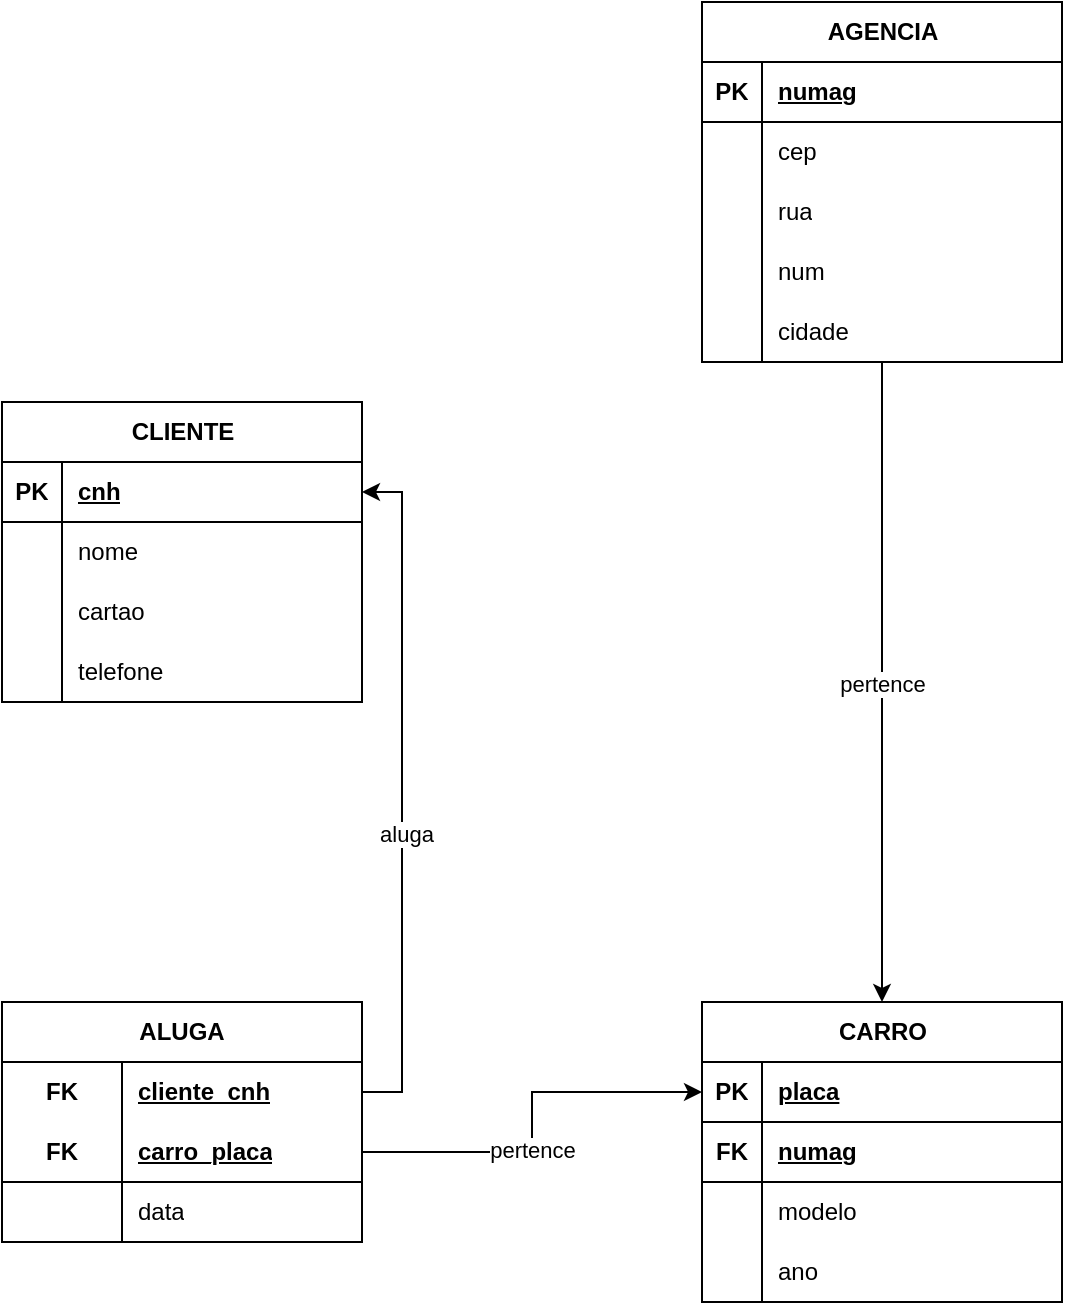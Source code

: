 <mxfile version="22.1.0" type="device">
  <diagram name="Página-1" id="NWvGjVglAOXsfXF4Y1J1">
    <mxGraphModel dx="574" dy="768" grid="1" gridSize="10" guides="1" tooltips="1" connect="1" arrows="1" fold="1" page="1" pageScale="1" pageWidth="827" pageHeight="1169" math="0" shadow="0">
      <root>
        <mxCell id="0" />
        <mxCell id="1" parent="0" />
        <mxCell id="moILvD8KKoCbF2OwtqOv-6" value="CLIENTE" style="shape=table;startSize=30;container=1;collapsible=1;childLayout=tableLayout;fixedRows=1;rowLines=0;fontStyle=1;align=center;resizeLast=1;html=1;" vertex="1" parent="1">
          <mxGeometry x="20" y="290" width="180" height="150" as="geometry" />
        </mxCell>
        <mxCell id="moILvD8KKoCbF2OwtqOv-7" value="" style="shape=tableRow;horizontal=0;startSize=0;swimlaneHead=0;swimlaneBody=0;fillColor=none;collapsible=0;dropTarget=0;points=[[0,0.5],[1,0.5]];portConstraint=eastwest;top=0;left=0;right=0;bottom=1;" vertex="1" parent="moILvD8KKoCbF2OwtqOv-6">
          <mxGeometry y="30" width="180" height="30" as="geometry" />
        </mxCell>
        <mxCell id="moILvD8KKoCbF2OwtqOv-8" value="PK" style="shape=partialRectangle;connectable=0;fillColor=none;top=0;left=0;bottom=0;right=0;fontStyle=1;overflow=hidden;whiteSpace=wrap;html=1;" vertex="1" parent="moILvD8KKoCbF2OwtqOv-7">
          <mxGeometry width="30" height="30" as="geometry">
            <mxRectangle width="30" height="30" as="alternateBounds" />
          </mxGeometry>
        </mxCell>
        <mxCell id="moILvD8KKoCbF2OwtqOv-9" value="cnh" style="shape=partialRectangle;connectable=0;fillColor=none;top=0;left=0;bottom=0;right=0;align=left;spacingLeft=6;fontStyle=5;overflow=hidden;whiteSpace=wrap;html=1;" vertex="1" parent="moILvD8KKoCbF2OwtqOv-7">
          <mxGeometry x="30" width="150" height="30" as="geometry">
            <mxRectangle width="150" height="30" as="alternateBounds" />
          </mxGeometry>
        </mxCell>
        <mxCell id="moILvD8KKoCbF2OwtqOv-10" value="" style="shape=tableRow;horizontal=0;startSize=0;swimlaneHead=0;swimlaneBody=0;fillColor=none;collapsible=0;dropTarget=0;points=[[0,0.5],[1,0.5]];portConstraint=eastwest;top=0;left=0;right=0;bottom=0;" vertex="1" parent="moILvD8KKoCbF2OwtqOv-6">
          <mxGeometry y="60" width="180" height="30" as="geometry" />
        </mxCell>
        <mxCell id="moILvD8KKoCbF2OwtqOv-11" value="" style="shape=partialRectangle;connectable=0;fillColor=none;top=0;left=0;bottom=0;right=0;editable=1;overflow=hidden;whiteSpace=wrap;html=1;" vertex="1" parent="moILvD8KKoCbF2OwtqOv-10">
          <mxGeometry width="30" height="30" as="geometry">
            <mxRectangle width="30" height="30" as="alternateBounds" />
          </mxGeometry>
        </mxCell>
        <mxCell id="moILvD8KKoCbF2OwtqOv-12" value="nome" style="shape=partialRectangle;connectable=0;fillColor=none;top=0;left=0;bottom=0;right=0;align=left;spacingLeft=6;overflow=hidden;whiteSpace=wrap;html=1;" vertex="1" parent="moILvD8KKoCbF2OwtqOv-10">
          <mxGeometry x="30" width="150" height="30" as="geometry">
            <mxRectangle width="150" height="30" as="alternateBounds" />
          </mxGeometry>
        </mxCell>
        <mxCell id="moILvD8KKoCbF2OwtqOv-13" value="" style="shape=tableRow;horizontal=0;startSize=0;swimlaneHead=0;swimlaneBody=0;fillColor=none;collapsible=0;dropTarget=0;points=[[0,0.5],[1,0.5]];portConstraint=eastwest;top=0;left=0;right=0;bottom=0;" vertex="1" parent="moILvD8KKoCbF2OwtqOv-6">
          <mxGeometry y="90" width="180" height="30" as="geometry" />
        </mxCell>
        <mxCell id="moILvD8KKoCbF2OwtqOv-14" value="" style="shape=partialRectangle;connectable=0;fillColor=none;top=0;left=0;bottom=0;right=0;editable=1;overflow=hidden;whiteSpace=wrap;html=1;" vertex="1" parent="moILvD8KKoCbF2OwtqOv-13">
          <mxGeometry width="30" height="30" as="geometry">
            <mxRectangle width="30" height="30" as="alternateBounds" />
          </mxGeometry>
        </mxCell>
        <mxCell id="moILvD8KKoCbF2OwtqOv-15" value="cartao" style="shape=partialRectangle;connectable=0;fillColor=none;top=0;left=0;bottom=0;right=0;align=left;spacingLeft=6;overflow=hidden;whiteSpace=wrap;html=1;" vertex="1" parent="moILvD8KKoCbF2OwtqOv-13">
          <mxGeometry x="30" width="150" height="30" as="geometry">
            <mxRectangle width="150" height="30" as="alternateBounds" />
          </mxGeometry>
        </mxCell>
        <mxCell id="moILvD8KKoCbF2OwtqOv-16" value="" style="shape=tableRow;horizontal=0;startSize=0;swimlaneHead=0;swimlaneBody=0;fillColor=none;collapsible=0;dropTarget=0;points=[[0,0.5],[1,0.5]];portConstraint=eastwest;top=0;left=0;right=0;bottom=0;" vertex="1" parent="moILvD8KKoCbF2OwtqOv-6">
          <mxGeometry y="120" width="180" height="30" as="geometry" />
        </mxCell>
        <mxCell id="moILvD8KKoCbF2OwtqOv-17" value="" style="shape=partialRectangle;connectable=0;fillColor=none;top=0;left=0;bottom=0;right=0;editable=1;overflow=hidden;whiteSpace=wrap;html=1;" vertex="1" parent="moILvD8KKoCbF2OwtqOv-16">
          <mxGeometry width="30" height="30" as="geometry">
            <mxRectangle width="30" height="30" as="alternateBounds" />
          </mxGeometry>
        </mxCell>
        <mxCell id="moILvD8KKoCbF2OwtqOv-18" value="telefone" style="shape=partialRectangle;connectable=0;fillColor=none;top=0;left=0;bottom=0;right=0;align=left;spacingLeft=6;overflow=hidden;whiteSpace=wrap;html=1;" vertex="1" parent="moILvD8KKoCbF2OwtqOv-16">
          <mxGeometry x="30" width="150" height="30" as="geometry">
            <mxRectangle width="150" height="30" as="alternateBounds" />
          </mxGeometry>
        </mxCell>
        <mxCell id="moILvD8KKoCbF2OwtqOv-19" value="CARRO" style="shape=table;startSize=30;container=1;collapsible=1;childLayout=tableLayout;fixedRows=1;rowLines=0;fontStyle=1;align=center;resizeLast=1;html=1;" vertex="1" parent="1">
          <mxGeometry x="370" y="590" width="180" height="150" as="geometry" />
        </mxCell>
        <mxCell id="moILvD8KKoCbF2OwtqOv-20" value="" style="shape=tableRow;horizontal=0;startSize=0;swimlaneHead=0;swimlaneBody=0;fillColor=none;collapsible=0;dropTarget=0;points=[[0,0.5],[1,0.5]];portConstraint=eastwest;top=0;left=0;right=0;bottom=1;" vertex="1" parent="moILvD8KKoCbF2OwtqOv-19">
          <mxGeometry y="30" width="180" height="30" as="geometry" />
        </mxCell>
        <mxCell id="moILvD8KKoCbF2OwtqOv-21" value="PK" style="shape=partialRectangle;connectable=0;fillColor=none;top=0;left=0;bottom=0;right=0;fontStyle=1;overflow=hidden;whiteSpace=wrap;html=1;" vertex="1" parent="moILvD8KKoCbF2OwtqOv-20">
          <mxGeometry width="30" height="30" as="geometry">
            <mxRectangle width="30" height="30" as="alternateBounds" />
          </mxGeometry>
        </mxCell>
        <mxCell id="moILvD8KKoCbF2OwtqOv-22" value="placa" style="shape=partialRectangle;connectable=0;fillColor=none;top=0;left=0;bottom=0;right=0;align=left;spacingLeft=6;fontStyle=5;overflow=hidden;whiteSpace=wrap;html=1;" vertex="1" parent="moILvD8KKoCbF2OwtqOv-20">
          <mxGeometry x="30" width="150" height="30" as="geometry">
            <mxRectangle width="150" height="30" as="alternateBounds" />
          </mxGeometry>
        </mxCell>
        <mxCell id="moILvD8KKoCbF2OwtqOv-147" style="shape=tableRow;horizontal=0;startSize=0;swimlaneHead=0;swimlaneBody=0;fillColor=none;collapsible=0;dropTarget=0;points=[[0,0.5],[1,0.5]];portConstraint=eastwest;top=0;left=0;right=0;bottom=1;" vertex="1" parent="moILvD8KKoCbF2OwtqOv-19">
          <mxGeometry y="60" width="180" height="30" as="geometry" />
        </mxCell>
        <mxCell id="moILvD8KKoCbF2OwtqOv-148" value="FK" style="shape=partialRectangle;connectable=0;fillColor=none;top=0;left=0;bottom=0;right=0;fontStyle=1;overflow=hidden;whiteSpace=wrap;html=1;" vertex="1" parent="moILvD8KKoCbF2OwtqOv-147">
          <mxGeometry width="30" height="30" as="geometry">
            <mxRectangle width="30" height="30" as="alternateBounds" />
          </mxGeometry>
        </mxCell>
        <mxCell id="moILvD8KKoCbF2OwtqOv-149" value="numag" style="shape=partialRectangle;connectable=0;fillColor=none;top=0;left=0;bottom=0;right=0;align=left;spacingLeft=6;fontStyle=5;overflow=hidden;whiteSpace=wrap;html=1;" vertex="1" parent="moILvD8KKoCbF2OwtqOv-147">
          <mxGeometry x="30" width="150" height="30" as="geometry">
            <mxRectangle width="150" height="30" as="alternateBounds" />
          </mxGeometry>
        </mxCell>
        <mxCell id="moILvD8KKoCbF2OwtqOv-23" value="" style="shape=tableRow;horizontal=0;startSize=0;swimlaneHead=0;swimlaneBody=0;fillColor=none;collapsible=0;dropTarget=0;points=[[0,0.5],[1,0.5]];portConstraint=eastwest;top=0;left=0;right=0;bottom=0;" vertex="1" parent="moILvD8KKoCbF2OwtqOv-19">
          <mxGeometry y="90" width="180" height="30" as="geometry" />
        </mxCell>
        <mxCell id="moILvD8KKoCbF2OwtqOv-24" value="" style="shape=partialRectangle;connectable=0;fillColor=none;top=0;left=0;bottom=0;right=0;editable=1;overflow=hidden;whiteSpace=wrap;html=1;" vertex="1" parent="moILvD8KKoCbF2OwtqOv-23">
          <mxGeometry width="30" height="30" as="geometry">
            <mxRectangle width="30" height="30" as="alternateBounds" />
          </mxGeometry>
        </mxCell>
        <mxCell id="moILvD8KKoCbF2OwtqOv-25" value="modelo" style="shape=partialRectangle;connectable=0;fillColor=none;top=0;left=0;bottom=0;right=0;align=left;spacingLeft=6;overflow=hidden;whiteSpace=wrap;html=1;" vertex="1" parent="moILvD8KKoCbF2OwtqOv-23">
          <mxGeometry x="30" width="150" height="30" as="geometry">
            <mxRectangle width="150" height="30" as="alternateBounds" />
          </mxGeometry>
        </mxCell>
        <mxCell id="moILvD8KKoCbF2OwtqOv-26" value="" style="shape=tableRow;horizontal=0;startSize=0;swimlaneHead=0;swimlaneBody=0;fillColor=none;collapsible=0;dropTarget=0;points=[[0,0.5],[1,0.5]];portConstraint=eastwest;top=0;left=0;right=0;bottom=0;" vertex="1" parent="moILvD8KKoCbF2OwtqOv-19">
          <mxGeometry y="120" width="180" height="30" as="geometry" />
        </mxCell>
        <mxCell id="moILvD8KKoCbF2OwtqOv-27" value="" style="shape=partialRectangle;connectable=0;fillColor=none;top=0;left=0;bottom=0;right=0;editable=1;overflow=hidden;whiteSpace=wrap;html=1;" vertex="1" parent="moILvD8KKoCbF2OwtqOv-26">
          <mxGeometry width="30" height="30" as="geometry">
            <mxRectangle width="30" height="30" as="alternateBounds" />
          </mxGeometry>
        </mxCell>
        <mxCell id="moILvD8KKoCbF2OwtqOv-28" value="ano" style="shape=partialRectangle;connectable=0;fillColor=none;top=0;left=0;bottom=0;right=0;align=left;spacingLeft=6;overflow=hidden;whiteSpace=wrap;html=1;" vertex="1" parent="moILvD8KKoCbF2OwtqOv-26">
          <mxGeometry x="30" width="150" height="30" as="geometry">
            <mxRectangle width="150" height="30" as="alternateBounds" />
          </mxGeometry>
        </mxCell>
        <mxCell id="moILvD8KKoCbF2OwtqOv-140" style="edgeStyle=orthogonalEdgeStyle;rounded=0;orthogonalLoop=1;jettySize=auto;html=1;exitX=0.5;exitY=1;exitDx=0;exitDy=0;entryX=0.5;entryY=0;entryDx=0;entryDy=0;" edge="1" parent="1" source="moILvD8KKoCbF2OwtqOv-41" target="moILvD8KKoCbF2OwtqOv-19">
          <mxGeometry relative="1" as="geometry" />
        </mxCell>
        <mxCell id="moILvD8KKoCbF2OwtqOv-141" value="pertence" style="edgeLabel;html=1;align=center;verticalAlign=middle;resizable=0;points=[];" vertex="1" connectable="0" parent="moILvD8KKoCbF2OwtqOv-140">
          <mxGeometry x="0.006" relative="1" as="geometry">
            <mxPoint as="offset" />
          </mxGeometry>
        </mxCell>
        <mxCell id="moILvD8KKoCbF2OwtqOv-41" value="AGENCIA" style="shape=table;startSize=30;container=1;collapsible=1;childLayout=tableLayout;fixedRows=1;rowLines=0;fontStyle=1;align=center;resizeLast=1;html=1;" vertex="1" parent="1">
          <mxGeometry x="370" y="90" width="180" height="180" as="geometry" />
        </mxCell>
        <mxCell id="moILvD8KKoCbF2OwtqOv-42" value="" style="shape=tableRow;horizontal=0;startSize=0;swimlaneHead=0;swimlaneBody=0;fillColor=none;collapsible=0;dropTarget=0;points=[[0,0.5],[1,0.5]];portConstraint=eastwest;top=0;left=0;right=0;bottom=1;" vertex="1" parent="moILvD8KKoCbF2OwtqOv-41">
          <mxGeometry y="30" width="180" height="30" as="geometry" />
        </mxCell>
        <mxCell id="moILvD8KKoCbF2OwtqOv-43" value="PK" style="shape=partialRectangle;connectable=0;fillColor=none;top=0;left=0;bottom=0;right=0;fontStyle=1;overflow=hidden;whiteSpace=wrap;html=1;" vertex="1" parent="moILvD8KKoCbF2OwtqOv-42">
          <mxGeometry width="30" height="30" as="geometry">
            <mxRectangle width="30" height="30" as="alternateBounds" />
          </mxGeometry>
        </mxCell>
        <mxCell id="moILvD8KKoCbF2OwtqOv-44" value="numag" style="shape=partialRectangle;connectable=0;fillColor=none;top=0;left=0;bottom=0;right=0;align=left;spacingLeft=6;fontStyle=5;overflow=hidden;whiteSpace=wrap;html=1;" vertex="1" parent="moILvD8KKoCbF2OwtqOv-42">
          <mxGeometry x="30" width="150" height="30" as="geometry">
            <mxRectangle width="150" height="30" as="alternateBounds" />
          </mxGeometry>
        </mxCell>
        <mxCell id="moILvD8KKoCbF2OwtqOv-45" value="" style="shape=tableRow;horizontal=0;startSize=0;swimlaneHead=0;swimlaneBody=0;fillColor=none;collapsible=0;dropTarget=0;points=[[0,0.5],[1,0.5]];portConstraint=eastwest;top=0;left=0;right=0;bottom=0;" vertex="1" parent="moILvD8KKoCbF2OwtqOv-41">
          <mxGeometry y="60" width="180" height="30" as="geometry" />
        </mxCell>
        <mxCell id="moILvD8KKoCbF2OwtqOv-46" value="" style="shape=partialRectangle;connectable=0;fillColor=none;top=0;left=0;bottom=0;right=0;editable=1;overflow=hidden;whiteSpace=wrap;html=1;" vertex="1" parent="moILvD8KKoCbF2OwtqOv-45">
          <mxGeometry width="30" height="30" as="geometry">
            <mxRectangle width="30" height="30" as="alternateBounds" />
          </mxGeometry>
        </mxCell>
        <mxCell id="moILvD8KKoCbF2OwtqOv-47" value="cep" style="shape=partialRectangle;connectable=0;fillColor=none;top=0;left=0;bottom=0;right=0;align=left;spacingLeft=6;overflow=hidden;whiteSpace=wrap;html=1;" vertex="1" parent="moILvD8KKoCbF2OwtqOv-45">
          <mxGeometry x="30" width="150" height="30" as="geometry">
            <mxRectangle width="150" height="30" as="alternateBounds" />
          </mxGeometry>
        </mxCell>
        <mxCell id="moILvD8KKoCbF2OwtqOv-48" value="" style="shape=tableRow;horizontal=0;startSize=0;swimlaneHead=0;swimlaneBody=0;fillColor=none;collapsible=0;dropTarget=0;points=[[0,0.5],[1,0.5]];portConstraint=eastwest;top=0;left=0;right=0;bottom=0;" vertex="1" parent="moILvD8KKoCbF2OwtqOv-41">
          <mxGeometry y="90" width="180" height="30" as="geometry" />
        </mxCell>
        <mxCell id="moILvD8KKoCbF2OwtqOv-49" value="" style="shape=partialRectangle;connectable=0;fillColor=none;top=0;left=0;bottom=0;right=0;editable=1;overflow=hidden;whiteSpace=wrap;html=1;" vertex="1" parent="moILvD8KKoCbF2OwtqOv-48">
          <mxGeometry width="30" height="30" as="geometry">
            <mxRectangle width="30" height="30" as="alternateBounds" />
          </mxGeometry>
        </mxCell>
        <mxCell id="moILvD8KKoCbF2OwtqOv-50" value="rua" style="shape=partialRectangle;connectable=0;fillColor=none;top=0;left=0;bottom=0;right=0;align=left;spacingLeft=6;overflow=hidden;whiteSpace=wrap;html=1;" vertex="1" parent="moILvD8KKoCbF2OwtqOv-48">
          <mxGeometry x="30" width="150" height="30" as="geometry">
            <mxRectangle width="150" height="30" as="alternateBounds" />
          </mxGeometry>
        </mxCell>
        <mxCell id="moILvD8KKoCbF2OwtqOv-51" value="" style="shape=tableRow;horizontal=0;startSize=0;swimlaneHead=0;swimlaneBody=0;fillColor=none;collapsible=0;dropTarget=0;points=[[0,0.5],[1,0.5]];portConstraint=eastwest;top=0;left=0;right=0;bottom=0;" vertex="1" parent="moILvD8KKoCbF2OwtqOv-41">
          <mxGeometry y="120" width="180" height="30" as="geometry" />
        </mxCell>
        <mxCell id="moILvD8KKoCbF2OwtqOv-52" value="" style="shape=partialRectangle;connectable=0;fillColor=none;top=0;left=0;bottom=0;right=0;editable=1;overflow=hidden;whiteSpace=wrap;html=1;" vertex="1" parent="moILvD8KKoCbF2OwtqOv-51">
          <mxGeometry width="30" height="30" as="geometry">
            <mxRectangle width="30" height="30" as="alternateBounds" />
          </mxGeometry>
        </mxCell>
        <mxCell id="moILvD8KKoCbF2OwtqOv-53" value="num" style="shape=partialRectangle;connectable=0;fillColor=none;top=0;left=0;bottom=0;right=0;align=left;spacingLeft=6;overflow=hidden;whiteSpace=wrap;html=1;" vertex="1" parent="moILvD8KKoCbF2OwtqOv-51">
          <mxGeometry x="30" width="150" height="30" as="geometry">
            <mxRectangle width="150" height="30" as="alternateBounds" />
          </mxGeometry>
        </mxCell>
        <mxCell id="moILvD8KKoCbF2OwtqOv-93" style="shape=tableRow;horizontal=0;startSize=0;swimlaneHead=0;swimlaneBody=0;fillColor=none;collapsible=0;dropTarget=0;points=[[0,0.5],[1,0.5]];portConstraint=eastwest;top=0;left=0;right=0;bottom=0;" vertex="1" parent="moILvD8KKoCbF2OwtqOv-41">
          <mxGeometry y="150" width="180" height="30" as="geometry" />
        </mxCell>
        <mxCell id="moILvD8KKoCbF2OwtqOv-94" style="shape=partialRectangle;connectable=0;fillColor=none;top=0;left=0;bottom=0;right=0;editable=1;overflow=hidden;whiteSpace=wrap;html=1;" vertex="1" parent="moILvD8KKoCbF2OwtqOv-93">
          <mxGeometry width="30" height="30" as="geometry">
            <mxRectangle width="30" height="30" as="alternateBounds" />
          </mxGeometry>
        </mxCell>
        <mxCell id="moILvD8KKoCbF2OwtqOv-95" value="cidade" style="shape=partialRectangle;connectable=0;fillColor=none;top=0;left=0;bottom=0;right=0;align=left;spacingLeft=6;overflow=hidden;whiteSpace=wrap;html=1;" vertex="1" parent="moILvD8KKoCbF2OwtqOv-93">
          <mxGeometry x="30" width="150" height="30" as="geometry">
            <mxRectangle width="150" height="30" as="alternateBounds" />
          </mxGeometry>
        </mxCell>
        <mxCell id="moILvD8KKoCbF2OwtqOv-67" value="ALUGA" style="shape=table;startSize=30;container=1;collapsible=1;childLayout=tableLayout;fixedRows=1;rowLines=0;fontStyle=1;align=center;resizeLast=1;html=1;whiteSpace=wrap;" vertex="1" parent="1">
          <mxGeometry x="20" y="590" width="180" height="120" as="geometry" />
        </mxCell>
        <mxCell id="moILvD8KKoCbF2OwtqOv-68" value="" style="shape=tableRow;horizontal=0;startSize=0;swimlaneHead=0;swimlaneBody=0;fillColor=none;collapsible=0;dropTarget=0;points=[[0,0.5],[1,0.5]];portConstraint=eastwest;top=0;left=0;right=0;bottom=0;html=1;" vertex="1" parent="moILvD8KKoCbF2OwtqOv-67">
          <mxGeometry y="30" width="180" height="30" as="geometry" />
        </mxCell>
        <mxCell id="moILvD8KKoCbF2OwtqOv-69" value="FK" style="shape=partialRectangle;connectable=0;fillColor=none;top=0;left=0;bottom=0;right=0;fontStyle=1;overflow=hidden;html=1;whiteSpace=wrap;" vertex="1" parent="moILvD8KKoCbF2OwtqOv-68">
          <mxGeometry width="60" height="30" as="geometry">
            <mxRectangle width="60" height="30" as="alternateBounds" />
          </mxGeometry>
        </mxCell>
        <mxCell id="moILvD8KKoCbF2OwtqOv-70" value="cliente_cnh" style="shape=partialRectangle;connectable=0;fillColor=none;top=0;left=0;bottom=0;right=0;align=left;spacingLeft=6;fontStyle=5;overflow=hidden;html=1;whiteSpace=wrap;" vertex="1" parent="moILvD8KKoCbF2OwtqOv-68">
          <mxGeometry x="60" width="120" height="30" as="geometry">
            <mxRectangle width="120" height="30" as="alternateBounds" />
          </mxGeometry>
        </mxCell>
        <mxCell id="moILvD8KKoCbF2OwtqOv-71" value="" style="shape=tableRow;horizontal=0;startSize=0;swimlaneHead=0;swimlaneBody=0;fillColor=none;collapsible=0;dropTarget=0;points=[[0,0.5],[1,0.5]];portConstraint=eastwest;top=0;left=0;right=0;bottom=1;html=1;" vertex="1" parent="moILvD8KKoCbF2OwtqOv-67">
          <mxGeometry y="60" width="180" height="30" as="geometry" />
        </mxCell>
        <mxCell id="moILvD8KKoCbF2OwtqOv-72" value="FK" style="shape=partialRectangle;connectable=0;fillColor=none;top=0;left=0;bottom=0;right=0;fontStyle=1;overflow=hidden;html=1;whiteSpace=wrap;" vertex="1" parent="moILvD8KKoCbF2OwtqOv-71">
          <mxGeometry width="60" height="30" as="geometry">
            <mxRectangle width="60" height="30" as="alternateBounds" />
          </mxGeometry>
        </mxCell>
        <mxCell id="moILvD8KKoCbF2OwtqOv-73" value="carro_placa" style="shape=partialRectangle;connectable=0;fillColor=none;top=0;left=0;bottom=0;right=0;align=left;spacingLeft=6;fontStyle=5;overflow=hidden;html=1;whiteSpace=wrap;" vertex="1" parent="moILvD8KKoCbF2OwtqOv-71">
          <mxGeometry x="60" width="120" height="30" as="geometry">
            <mxRectangle width="120" height="30" as="alternateBounds" />
          </mxGeometry>
        </mxCell>
        <mxCell id="moILvD8KKoCbF2OwtqOv-77" value="" style="shape=tableRow;horizontal=0;startSize=0;swimlaneHead=0;swimlaneBody=0;fillColor=none;collapsible=0;dropTarget=0;points=[[0,0.5],[1,0.5]];portConstraint=eastwest;top=0;left=0;right=0;bottom=0;html=1;" vertex="1" parent="moILvD8KKoCbF2OwtqOv-67">
          <mxGeometry y="90" width="180" height="30" as="geometry" />
        </mxCell>
        <mxCell id="moILvD8KKoCbF2OwtqOv-78" value="" style="shape=partialRectangle;connectable=0;fillColor=none;top=0;left=0;bottom=0;right=0;editable=1;overflow=hidden;html=1;whiteSpace=wrap;" vertex="1" parent="moILvD8KKoCbF2OwtqOv-77">
          <mxGeometry width="60" height="30" as="geometry">
            <mxRectangle width="60" height="30" as="alternateBounds" />
          </mxGeometry>
        </mxCell>
        <mxCell id="moILvD8KKoCbF2OwtqOv-79" value="data" style="shape=partialRectangle;connectable=0;fillColor=none;top=0;left=0;bottom=0;right=0;align=left;spacingLeft=6;overflow=hidden;html=1;whiteSpace=wrap;" vertex="1" parent="moILvD8KKoCbF2OwtqOv-77">
          <mxGeometry x="60" width="120" height="30" as="geometry">
            <mxRectangle width="120" height="30" as="alternateBounds" />
          </mxGeometry>
        </mxCell>
        <mxCell id="moILvD8KKoCbF2OwtqOv-135" style="edgeStyle=orthogonalEdgeStyle;rounded=0;orthogonalLoop=1;jettySize=auto;html=1;exitX=1;exitY=0.5;exitDx=0;exitDy=0;entryX=0;entryY=0.5;entryDx=0;entryDy=0;" edge="1" parent="1" source="moILvD8KKoCbF2OwtqOv-71" target="moILvD8KKoCbF2OwtqOv-20">
          <mxGeometry relative="1" as="geometry" />
        </mxCell>
        <mxCell id="moILvD8KKoCbF2OwtqOv-143" value="pertence" style="edgeLabel;html=1;align=center;verticalAlign=middle;resizable=0;points=[];" vertex="1" connectable="0" parent="moILvD8KKoCbF2OwtqOv-135">
          <mxGeometry x="-0.14" relative="1" as="geometry">
            <mxPoint as="offset" />
          </mxGeometry>
        </mxCell>
        <mxCell id="moILvD8KKoCbF2OwtqOv-136" style="edgeStyle=orthogonalEdgeStyle;rounded=0;orthogonalLoop=1;jettySize=auto;html=1;exitX=1;exitY=0.5;exitDx=0;exitDy=0;entryX=1;entryY=0.5;entryDx=0;entryDy=0;" edge="1" parent="1" source="moILvD8KKoCbF2OwtqOv-68" target="moILvD8KKoCbF2OwtqOv-7">
          <mxGeometry relative="1" as="geometry" />
        </mxCell>
        <mxCell id="moILvD8KKoCbF2OwtqOv-142" value="aluga" style="edgeLabel;html=1;align=center;verticalAlign=middle;resizable=0;points=[];" vertex="1" connectable="0" parent="moILvD8KKoCbF2OwtqOv-136">
          <mxGeometry x="-0.123" y="-2" relative="1" as="geometry">
            <mxPoint as="offset" />
          </mxGeometry>
        </mxCell>
      </root>
    </mxGraphModel>
  </diagram>
</mxfile>
